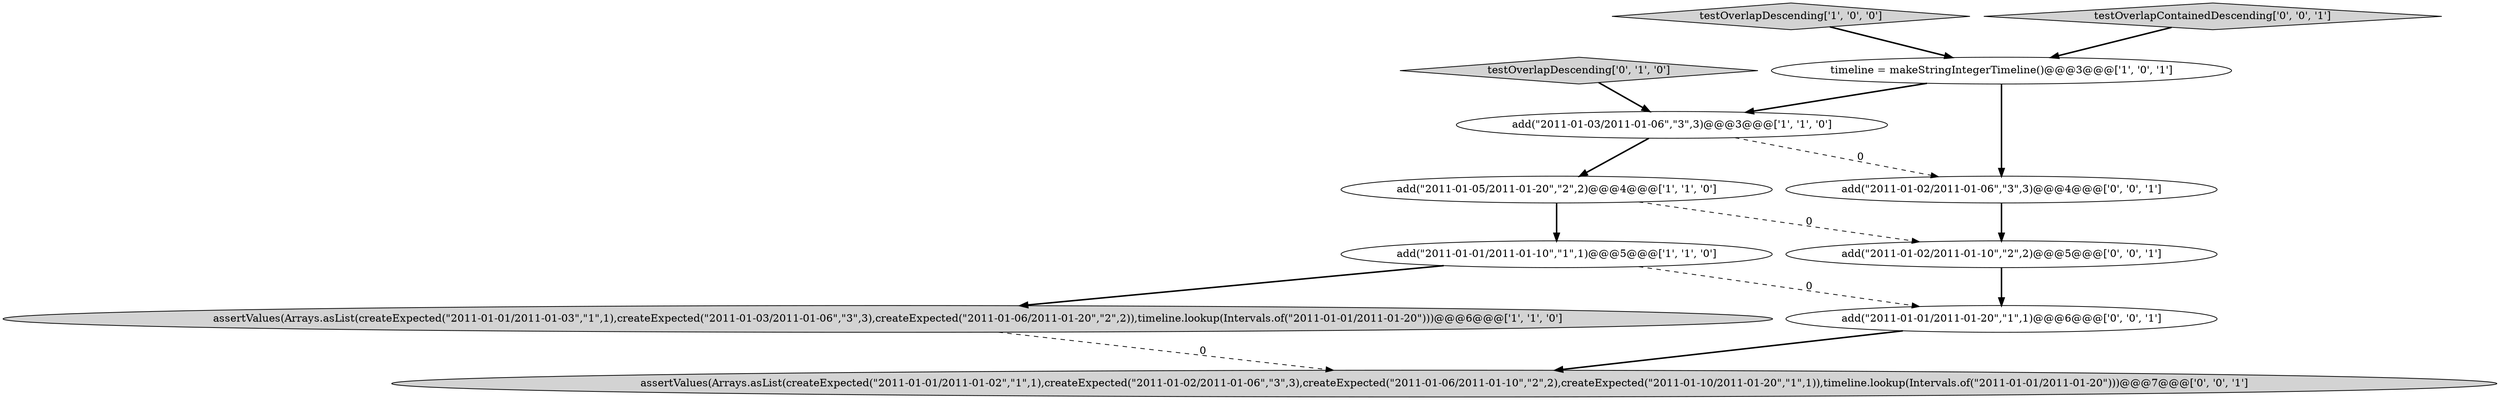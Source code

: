 digraph {
1 [style = filled, label = "timeline = makeStringIntegerTimeline()@@@3@@@['1', '0', '1']", fillcolor = white, shape = ellipse image = "AAA0AAABBB1BBB"];
5 [style = filled, label = "testOverlapDescending['1', '0', '0']", fillcolor = lightgray, shape = diamond image = "AAA0AAABBB1BBB"];
3 [style = filled, label = "add(\"2011-01-01/2011-01-10\",\"1\",1)@@@5@@@['1', '1', '0']", fillcolor = white, shape = ellipse image = "AAA0AAABBB1BBB"];
6 [style = filled, label = "testOverlapDescending['0', '1', '0']", fillcolor = lightgray, shape = diamond image = "AAA0AAABBB2BBB"];
11 [style = filled, label = "add(\"2011-01-02/2011-01-10\",\"2\",2)@@@5@@@['0', '0', '1']", fillcolor = white, shape = ellipse image = "AAA0AAABBB3BBB"];
4 [style = filled, label = "assertValues(Arrays.asList(createExpected(\"2011-01-01/2011-01-03\",\"1\",1),createExpected(\"2011-01-03/2011-01-06\",\"3\",3),createExpected(\"2011-01-06/2011-01-20\",\"2\",2)),timeline.lookup(Intervals.of(\"2011-01-01/2011-01-20\")))@@@6@@@['1', '1', '0']", fillcolor = lightgray, shape = ellipse image = "AAA0AAABBB1BBB"];
7 [style = filled, label = "add(\"2011-01-02/2011-01-06\",\"3\",3)@@@4@@@['0', '0', '1']", fillcolor = white, shape = ellipse image = "AAA0AAABBB3BBB"];
9 [style = filled, label = "add(\"2011-01-01/2011-01-20\",\"1\",1)@@@6@@@['0', '0', '1']", fillcolor = white, shape = ellipse image = "AAA0AAABBB3BBB"];
10 [style = filled, label = "assertValues(Arrays.asList(createExpected(\"2011-01-01/2011-01-02\",\"1\",1),createExpected(\"2011-01-02/2011-01-06\",\"3\",3),createExpected(\"2011-01-06/2011-01-10\",\"2\",2),createExpected(\"2011-01-10/2011-01-20\",\"1\",1)),timeline.lookup(Intervals.of(\"2011-01-01/2011-01-20\")))@@@7@@@['0', '0', '1']", fillcolor = lightgray, shape = ellipse image = "AAA0AAABBB3BBB"];
0 [style = filled, label = "add(\"2011-01-05/2011-01-20\",\"2\",2)@@@4@@@['1', '1', '0']", fillcolor = white, shape = ellipse image = "AAA0AAABBB1BBB"];
2 [style = filled, label = "add(\"2011-01-03/2011-01-06\",\"3\",3)@@@3@@@['1', '1', '0']", fillcolor = white, shape = ellipse image = "AAA0AAABBB1BBB"];
8 [style = filled, label = "testOverlapContainedDescending['0', '0', '1']", fillcolor = lightgray, shape = diamond image = "AAA0AAABBB3BBB"];
0->3 [style = bold, label=""];
8->1 [style = bold, label=""];
5->1 [style = bold, label=""];
1->2 [style = bold, label=""];
2->0 [style = bold, label=""];
7->11 [style = bold, label=""];
0->11 [style = dashed, label="0"];
9->10 [style = bold, label=""];
4->10 [style = dashed, label="0"];
2->7 [style = dashed, label="0"];
11->9 [style = bold, label=""];
3->9 [style = dashed, label="0"];
3->4 [style = bold, label=""];
1->7 [style = bold, label=""];
6->2 [style = bold, label=""];
}
